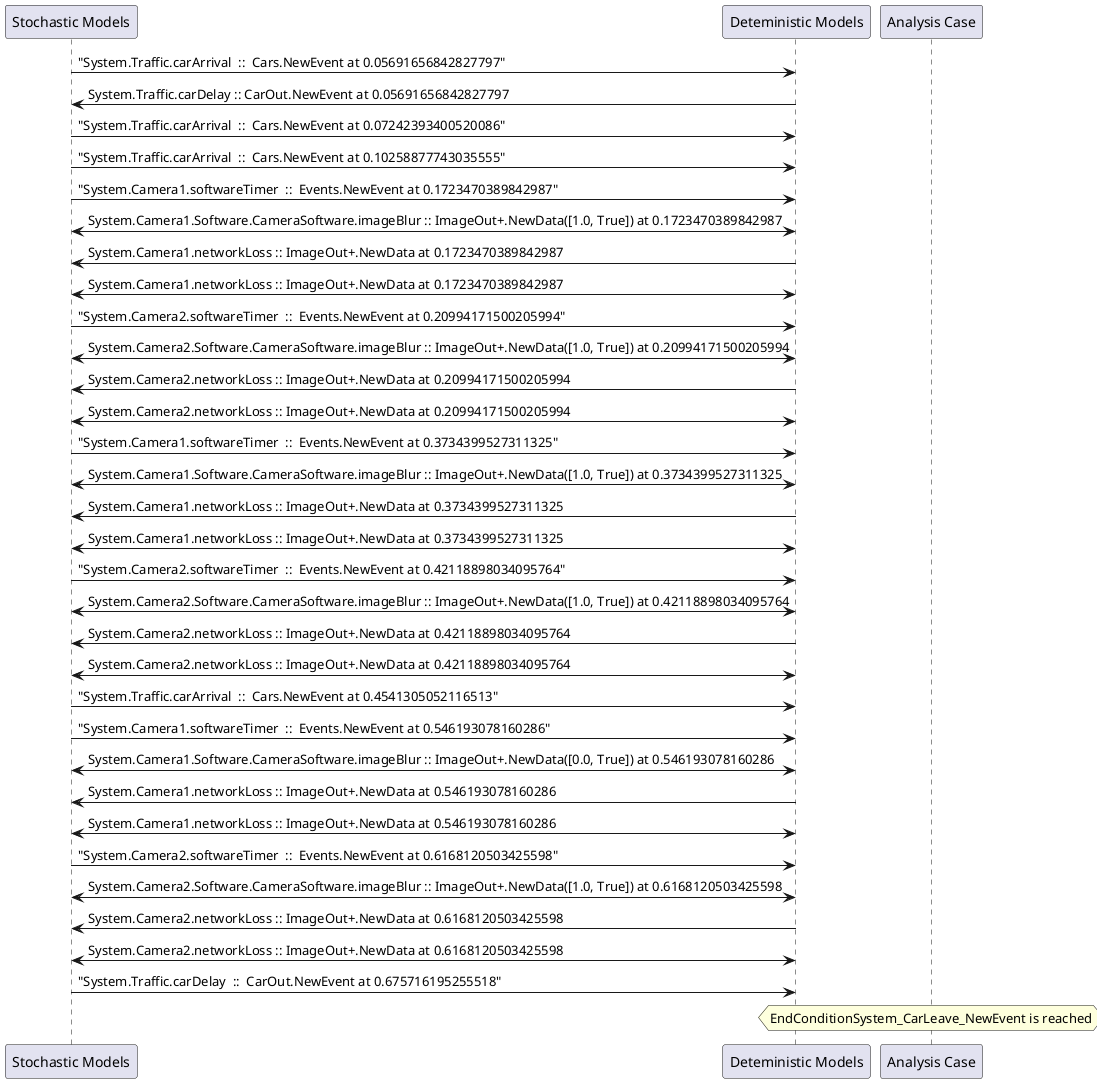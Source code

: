 
	@startuml
	participant "Stochastic Models" as stochmodel
	participant "Deteministic Models" as detmodel
	participant "Analysis Case" as analysis
	{14618_stop} stochmodel -> detmodel : "System.Traffic.carArrival  ::  Cars.NewEvent at 0.05691656842827797"
{14631_start} detmodel -> stochmodel : System.Traffic.carDelay :: CarOut.NewEvent at 0.05691656842827797
{14619_stop} stochmodel -> detmodel : "System.Traffic.carArrival  ::  Cars.NewEvent at 0.07242393400520086"
{14620_stop} stochmodel -> detmodel : "System.Traffic.carArrival  ::  Cars.NewEvent at 0.10258877743035555"
{14587_stop} stochmodel -> detmodel : "System.Camera1.softwareTimer  ::  Events.NewEvent at 0.1723470389842987"
detmodel <-> stochmodel : System.Camera1.Software.CameraSoftware.imageBlur :: ImageOut+.NewData([1.0, True]) at 0.1723470389842987
detmodel -> stochmodel : System.Camera1.networkLoss :: ImageOut+.NewData at 0.1723470389842987
detmodel <-> stochmodel : System.Camera1.networkLoss :: ImageOut+.NewData at 0.1723470389842987
{14603_stop} stochmodel -> detmodel : "System.Camera2.softwareTimer  ::  Events.NewEvent at 0.20994171500205994"
detmodel <-> stochmodel : System.Camera2.Software.CameraSoftware.imageBlur :: ImageOut+.NewData([1.0, True]) at 0.20994171500205994
detmodel -> stochmodel : System.Camera2.networkLoss :: ImageOut+.NewData at 0.20994171500205994
detmodel <-> stochmodel : System.Camera2.networkLoss :: ImageOut+.NewData at 0.20994171500205994
{14588_stop} stochmodel -> detmodel : "System.Camera1.softwareTimer  ::  Events.NewEvent at 0.3734399527311325"
detmodel <-> stochmodel : System.Camera1.Software.CameraSoftware.imageBlur :: ImageOut+.NewData([1.0, True]) at 0.3734399527311325
detmodel -> stochmodel : System.Camera1.networkLoss :: ImageOut+.NewData at 0.3734399527311325
detmodel <-> stochmodel : System.Camera1.networkLoss :: ImageOut+.NewData at 0.3734399527311325
{14604_stop} stochmodel -> detmodel : "System.Camera2.softwareTimer  ::  Events.NewEvent at 0.42118898034095764"
detmodel <-> stochmodel : System.Camera2.Software.CameraSoftware.imageBlur :: ImageOut+.NewData([1.0, True]) at 0.42118898034095764
detmodel -> stochmodel : System.Camera2.networkLoss :: ImageOut+.NewData at 0.42118898034095764
detmodel <-> stochmodel : System.Camera2.networkLoss :: ImageOut+.NewData at 0.42118898034095764
{14621_stop} stochmodel -> detmodel : "System.Traffic.carArrival  ::  Cars.NewEvent at 0.4541305052116513"
{14589_stop} stochmodel -> detmodel : "System.Camera1.softwareTimer  ::  Events.NewEvent at 0.546193078160286"
detmodel <-> stochmodel : System.Camera1.Software.CameraSoftware.imageBlur :: ImageOut+.NewData([0.0, True]) at 0.546193078160286
detmodel -> stochmodel : System.Camera1.networkLoss :: ImageOut+.NewData at 0.546193078160286
detmodel <-> stochmodel : System.Camera1.networkLoss :: ImageOut+.NewData at 0.546193078160286
{14605_stop} stochmodel -> detmodel : "System.Camera2.softwareTimer  ::  Events.NewEvent at 0.6168120503425598"
detmodel <-> stochmodel : System.Camera2.Software.CameraSoftware.imageBlur :: ImageOut+.NewData([1.0, True]) at 0.6168120503425598
detmodel -> stochmodel : System.Camera2.networkLoss :: ImageOut+.NewData at 0.6168120503425598
detmodel <-> stochmodel : System.Camera2.networkLoss :: ImageOut+.NewData at 0.6168120503425598
{14631_stop} stochmodel -> detmodel : "System.Traffic.carDelay  ::  CarOut.NewEvent at 0.675716195255518"
{14631_start} <-> {14631_stop} : delay
hnote over analysis 
EndConditionSystem_CarLeave_NewEvent is reached
endnote
@enduml